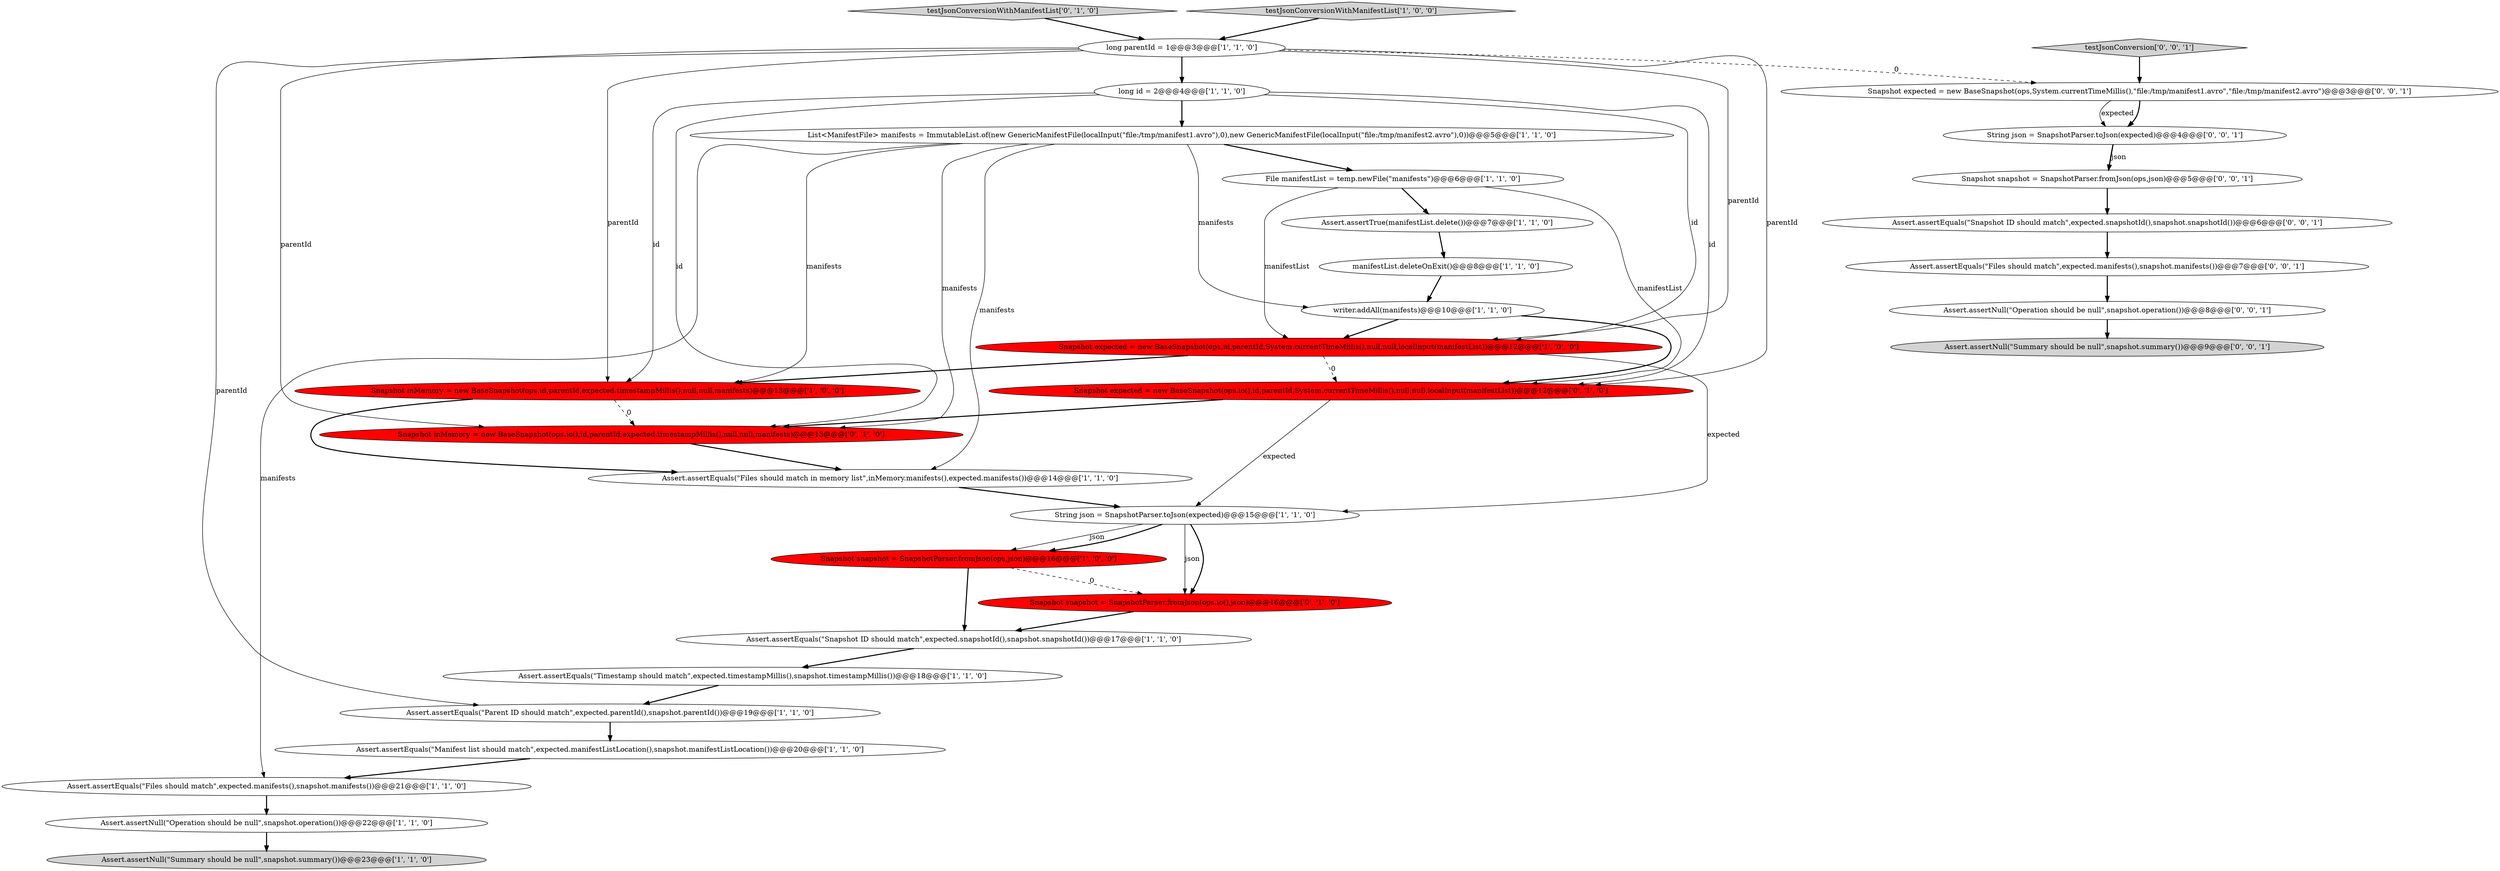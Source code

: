 digraph {
0 [style = filled, label = "Assert.assertEquals(\"Parent ID should match\",expected.parentId(),snapshot.parentId())@@@19@@@['1', '1', '0']", fillcolor = white, shape = ellipse image = "AAA0AAABBB1BBB"];
2 [style = filled, label = "long id = 2@@@4@@@['1', '1', '0']", fillcolor = white, shape = ellipse image = "AAA0AAABBB1BBB"];
24 [style = filled, label = "Snapshot snapshot = SnapshotParser.fromJson(ops,json)@@@5@@@['0', '0', '1']", fillcolor = white, shape = ellipse image = "AAA0AAABBB3BBB"];
30 [style = filled, label = "testJsonConversion['0', '0', '1']", fillcolor = lightgray, shape = diamond image = "AAA0AAABBB3BBB"];
13 [style = filled, label = "Snapshot snapshot = SnapshotParser.fromJson(ops,json)@@@16@@@['1', '0', '0']", fillcolor = red, shape = ellipse image = "AAA1AAABBB1BBB"];
19 [style = filled, label = "manifestList.deleteOnExit()@@@8@@@['1', '1', '0']", fillcolor = white, shape = ellipse image = "AAA0AAABBB1BBB"];
22 [style = filled, label = "testJsonConversionWithManifestList['0', '1', '0']", fillcolor = lightgray, shape = diamond image = "AAA0AAABBB2BBB"];
12 [style = filled, label = "long parentId = 1@@@3@@@['1', '1', '0']", fillcolor = white, shape = ellipse image = "AAA0AAABBB1BBB"];
10 [style = filled, label = "Assert.assertNull(\"Summary should be null\",snapshot.summary())@@@23@@@['1', '1', '0']", fillcolor = lightgray, shape = ellipse image = "AAA0AAABBB1BBB"];
4 [style = filled, label = "String json = SnapshotParser.toJson(expected)@@@15@@@['1', '1', '0']", fillcolor = white, shape = ellipse image = "AAA0AAABBB1BBB"];
16 [style = filled, label = "Assert.assertEquals(\"Timestamp should match\",expected.timestampMillis(),snapshot.timestampMillis())@@@18@@@['1', '1', '0']", fillcolor = white, shape = ellipse image = "AAA0AAABBB1BBB"];
31 [style = filled, label = "Snapshot expected = new BaseSnapshot(ops,System.currentTimeMillis(),\"file:/tmp/manifest1.avro\",\"file:/tmp/manifest2.avro\")@@@3@@@['0', '0', '1']", fillcolor = white, shape = ellipse image = "AAA0AAABBB3BBB"];
8 [style = filled, label = "Assert.assertEquals(\"Files should match in memory list\",inMemory.manifests(),expected.manifests())@@@14@@@['1', '1', '0']", fillcolor = white, shape = ellipse image = "AAA0AAABBB1BBB"];
14 [style = filled, label = "testJsonConversionWithManifestList['1', '0', '0']", fillcolor = lightgray, shape = diamond image = "AAA0AAABBB1BBB"];
18 [style = filled, label = "Assert.assertEquals(\"Manifest list should match\",expected.manifestListLocation(),snapshot.manifestListLocation())@@@20@@@['1', '1', '0']", fillcolor = white, shape = ellipse image = "AAA0AAABBB1BBB"];
25 [style = filled, label = "Assert.assertNull(\"Summary should be null\",snapshot.summary())@@@9@@@['0', '0', '1']", fillcolor = lightgray, shape = ellipse image = "AAA0AAABBB3BBB"];
11 [style = filled, label = "File manifestList = temp.newFile(\"manifests\")@@@6@@@['1', '1', '0']", fillcolor = white, shape = ellipse image = "AAA0AAABBB1BBB"];
21 [style = filled, label = "Snapshot expected = new BaseSnapshot(ops.io(),id,parentId,System.currentTimeMillis(),null,null,localInput(manifestList))@@@12@@@['0', '1', '0']", fillcolor = red, shape = ellipse image = "AAA1AAABBB2BBB"];
15 [style = filled, label = "Assert.assertTrue(manifestList.delete())@@@7@@@['1', '1', '0']", fillcolor = white, shape = ellipse image = "AAA0AAABBB1BBB"];
6 [style = filled, label = "Snapshot inMemory = new BaseSnapshot(ops,id,parentId,expected.timestampMillis(),null,null,manifests)@@@13@@@['1', '0', '0']", fillcolor = red, shape = ellipse image = "AAA1AAABBB1BBB"];
1 [style = filled, label = "Assert.assertEquals(\"Snapshot ID should match\",expected.snapshotId(),snapshot.snapshotId())@@@17@@@['1', '1', '0']", fillcolor = white, shape = ellipse image = "AAA0AAABBB1BBB"];
23 [style = filled, label = "Snapshot inMemory = new BaseSnapshot(ops.io(),id,parentId,expected.timestampMillis(),null,null,manifests)@@@13@@@['0', '1', '0']", fillcolor = red, shape = ellipse image = "AAA1AAABBB2BBB"];
3 [style = filled, label = "Snapshot expected = new BaseSnapshot(ops,id,parentId,System.currentTimeMillis(),null,null,localInput(manifestList))@@@12@@@['1', '0', '0']", fillcolor = red, shape = ellipse image = "AAA1AAABBB1BBB"];
26 [style = filled, label = "String json = SnapshotParser.toJson(expected)@@@4@@@['0', '0', '1']", fillcolor = white, shape = ellipse image = "AAA0AAABBB3BBB"];
17 [style = filled, label = "Assert.assertNull(\"Operation should be null\",snapshot.operation())@@@22@@@['1', '1', '0']", fillcolor = white, shape = ellipse image = "AAA0AAABBB1BBB"];
7 [style = filled, label = "List<ManifestFile> manifests = ImmutableList.of(new GenericManifestFile(localInput(\"file:/tmp/manifest1.avro\"),0),new GenericManifestFile(localInput(\"file:/tmp/manifest2.avro\"),0))@@@5@@@['1', '1', '0']", fillcolor = white, shape = ellipse image = "AAA0AAABBB1BBB"];
28 [style = filled, label = "Assert.assertEquals(\"Files should match\",expected.manifests(),snapshot.manifests())@@@7@@@['0', '0', '1']", fillcolor = white, shape = ellipse image = "AAA0AAABBB3BBB"];
29 [style = filled, label = "Assert.assertNull(\"Operation should be null\",snapshot.operation())@@@8@@@['0', '0', '1']", fillcolor = white, shape = ellipse image = "AAA0AAABBB3BBB"];
9 [style = filled, label = "writer.addAll(manifests)@@@10@@@['1', '1', '0']", fillcolor = white, shape = ellipse image = "AAA0AAABBB1BBB"];
20 [style = filled, label = "Snapshot snapshot = SnapshotParser.fromJson(ops.io(),json)@@@16@@@['0', '1', '0']", fillcolor = red, shape = ellipse image = "AAA1AAABBB2BBB"];
27 [style = filled, label = "Assert.assertEquals(\"Snapshot ID should match\",expected.snapshotId(),snapshot.snapshotId())@@@6@@@['0', '0', '1']", fillcolor = white, shape = ellipse image = "AAA0AAABBB3BBB"];
5 [style = filled, label = "Assert.assertEquals(\"Files should match\",expected.manifests(),snapshot.manifests())@@@21@@@['1', '1', '0']", fillcolor = white, shape = ellipse image = "AAA0AAABBB1BBB"];
17->10 [style = bold, label=""];
28->29 [style = bold, label=""];
7->5 [style = solid, label="manifests"];
12->0 [style = solid, label="parentId"];
16->0 [style = bold, label=""];
7->11 [style = bold, label=""];
2->3 [style = solid, label="id"];
12->21 [style = solid, label="parentId"];
21->4 [style = solid, label="expected"];
4->20 [style = solid, label="json"];
3->21 [style = dashed, label="0"];
4->13 [style = solid, label="json"];
13->20 [style = dashed, label="0"];
27->28 [style = bold, label=""];
4->13 [style = bold, label=""];
3->4 [style = solid, label="expected"];
12->31 [style = dashed, label="0"];
29->25 [style = bold, label=""];
3->6 [style = bold, label=""];
20->1 [style = bold, label=""];
23->8 [style = bold, label=""];
15->19 [style = bold, label=""];
26->24 [style = bold, label=""];
5->17 [style = bold, label=""];
2->23 [style = solid, label="id"];
12->23 [style = solid, label="parentId"];
13->1 [style = bold, label=""];
11->15 [style = bold, label=""];
11->3 [style = solid, label="manifestList"];
2->6 [style = solid, label="id"];
7->8 [style = solid, label="manifests"];
2->21 [style = solid, label="id"];
31->26 [style = bold, label=""];
12->2 [style = bold, label=""];
12->3 [style = solid, label="parentId"];
19->9 [style = bold, label=""];
1->16 [style = bold, label=""];
30->31 [style = bold, label=""];
22->12 [style = bold, label=""];
18->5 [style = bold, label=""];
26->24 [style = solid, label="json"];
14->12 [style = bold, label=""];
6->8 [style = bold, label=""];
4->20 [style = bold, label=""];
9->21 [style = bold, label=""];
11->21 [style = solid, label="manifestList"];
9->3 [style = bold, label=""];
0->18 [style = bold, label=""];
7->23 [style = solid, label="manifests"];
2->7 [style = bold, label=""];
8->4 [style = bold, label=""];
7->6 [style = solid, label="manifests"];
7->9 [style = solid, label="manifests"];
31->26 [style = solid, label="expected"];
24->27 [style = bold, label=""];
6->23 [style = dashed, label="0"];
12->6 [style = solid, label="parentId"];
21->23 [style = bold, label=""];
}
